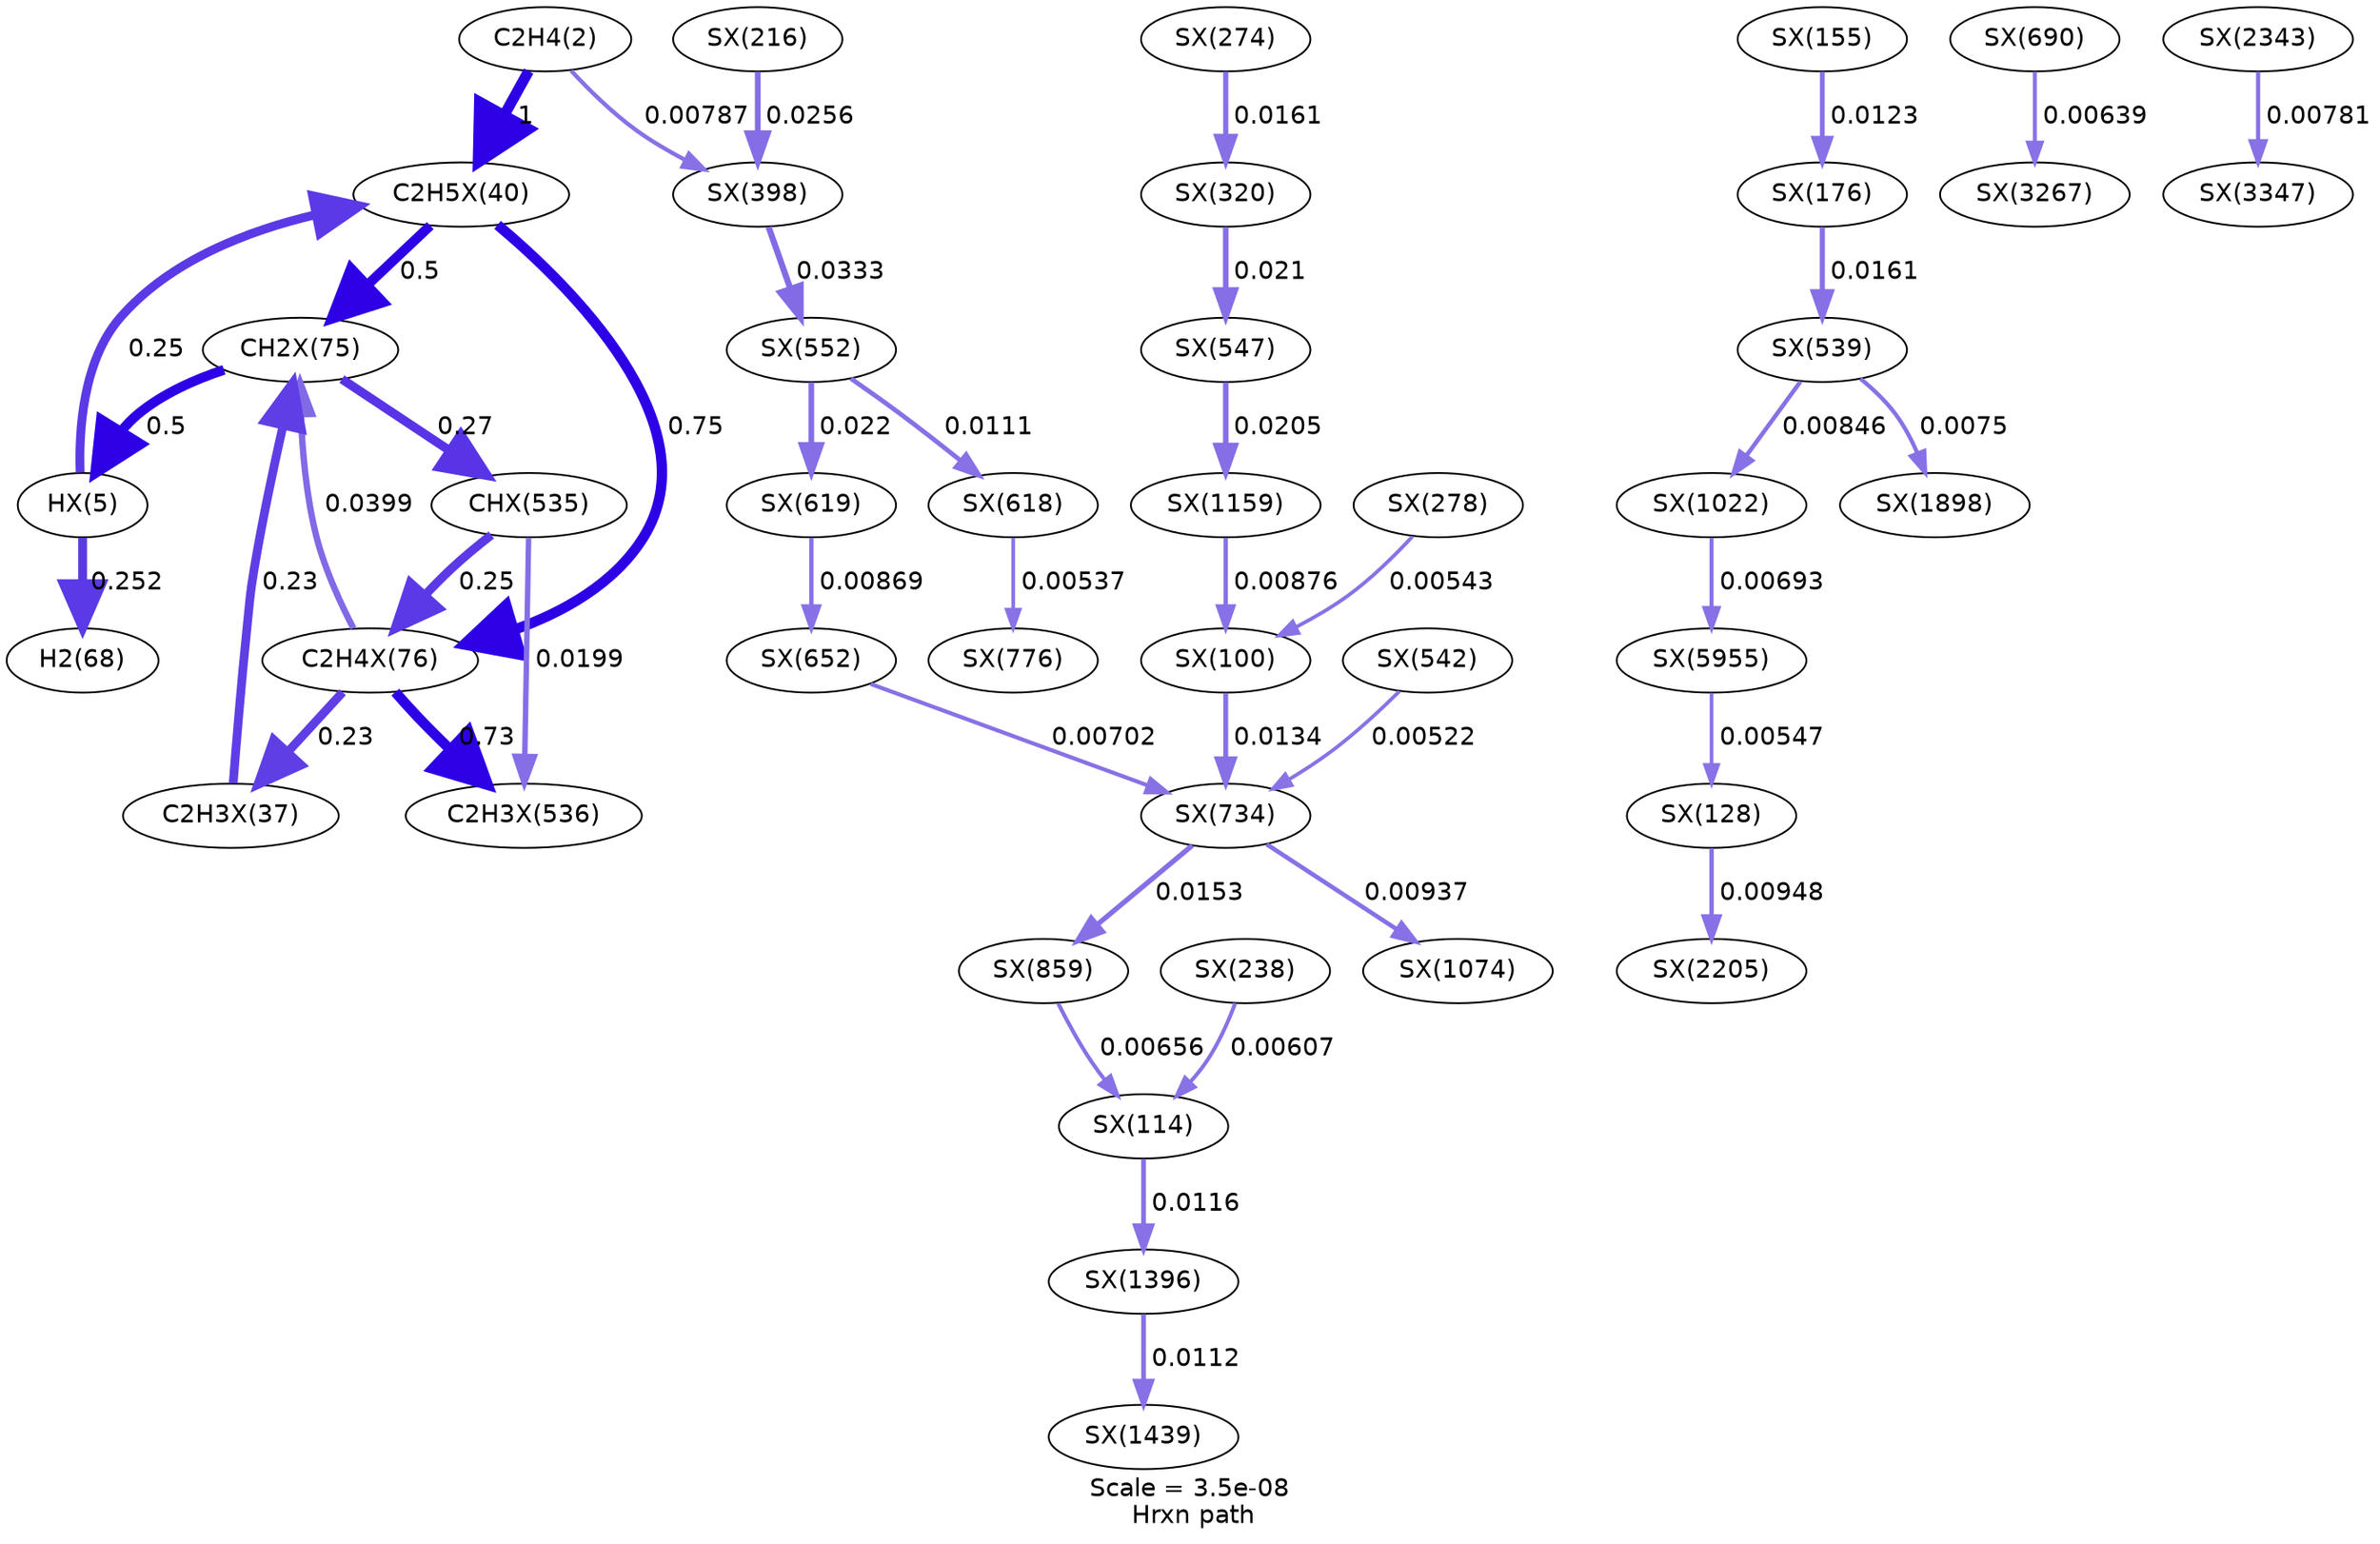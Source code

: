 digraph reaction_paths {
center=1;
s5 -> s15[fontname="Helvetica", style="setlinewidth(6)", arrowsize=3, color="0.7, 1.5, 0.9"
, label=" 1"];
s5 -> s76[fontname="Helvetica", style="setlinewidth(2.34)", arrowsize=1.17, color="0.7, 0.508, 0.9"
, label=" 0.00787"];
s12 -> s15[fontname="Helvetica", style="setlinewidth(4.95)", arrowsize=2.48, color="0.7, 0.75, 0.9"
, label=" 0.25"];
s12 -> s8[fontname="Helvetica", style="setlinewidth(4.96)", arrowsize=2.48, color="0.7, 0.752, 0.9"
, label=" 0.252"];
s19 -> s12[fontname="Helvetica", style="setlinewidth(5.48)", arrowsize=2.74, color="0.7, 1, 0.9"
, label=" 0.5"];
s20 -> s13[fontname="Helvetica", style="setlinewidth(4.89)", arrowsize=2.45, color="0.7, 0.73, 0.9"
, label=" 0.23"];
s13 -> s19[fontname="Helvetica", style="setlinewidth(4.89)", arrowsize=2.45, color="0.7, 0.73, 0.9"
, label=" 0.23"];
s15 -> s20[fontname="Helvetica", style="setlinewidth(5.78)", arrowsize=2.89, color="0.7, 1.25, 0.9"
, label=" 0.75"];
s15 -> s19[fontname="Helvetica", style="setlinewidth(5.48)", arrowsize=2.74, color="0.7, 1, 0.9"
, label=" 0.5"];
s46 -> s49[fontname="Helvetica", style="setlinewidth(2.68)", arrowsize=1.34, color="0.7, 0.512, 0.9"
, label=" 0.0123"];
s65 -> s71[fontname="Helvetica", style="setlinewidth(2.88)", arrowsize=1.44, color="0.7, 0.516, 0.9"
, label=" 0.0161"];
s57 -> s76[fontname="Helvetica", style="setlinewidth(3.23)", arrowsize=1.62, color="0.7, 0.526, 0.9"
, label=" 0.0256"];
s20 -> s83[fontname="Helvetica", style="setlinewidth(5.76)", arrowsize=2.88, color="0.7, 1.23, 0.9"
, label=" 0.73"];
s20 -> s19[fontname="Helvetica", style="setlinewidth(3.57)", arrowsize=1.78, color="0.7, 0.54, 0.9"
, label=" 0.0399"];
s82 -> s20[fontname="Helvetica", style="setlinewidth(4.95)", arrowsize=2.48, color="0.7, 0.75, 0.9"
, label=" 0.25"];
s82 -> s83[fontname="Helvetica", style="setlinewidth(3.04)", arrowsize=1.52, color="0.7, 0.52, 0.9"
, label=" 0.0199"];
s76 -> s93[fontname="Helvetica", style="setlinewidth(3.43)", arrowsize=1.72, color="0.7, 0.533, 0.9"
, label=" 0.0333"];
s93 -> s98[fontname="Helvetica", style="setlinewidth(3.12)", arrowsize=1.56, color="0.7, 0.522, 0.9"
, label=" 0.022"];
s93 -> s97[fontname="Helvetica", style="setlinewidth(2.6)", arrowsize=1.3, color="0.7, 0.511, 0.9"
, label=" 0.0111"];
s98 -> s100[fontname="Helvetica", style="setlinewidth(2.42)", arrowsize=1.21, color="0.7, 0.509, 0.9"
, label=" 0.00869"];
s100 -> s105[fontname="Helvetica", style="setlinewidth(2.26)", arrowsize=1.13, color="0.7, 0.507, 0.9"
, label=" 0.00702"];
s97 -> s110[fontname="Helvetica", style="setlinewidth(2.05)", arrowsize=1.03, color="0.7, 0.505, 0.9"
, label=" 0.00537"];
s87 -> s105[fontname="Helvetica", style="setlinewidth(2.03)", arrowsize=1.02, color="0.7, 0.505, 0.9"
, label=" 0.00522"];
s32 -> s105[fontname="Helvetica", style="setlinewidth(2.74)", arrowsize=1.37, color="0.7, 0.513, 0.9"
, label=" 0.0134"];
s105 -> s114[fontname="Helvetica", style="setlinewidth(2.84)", arrowsize=1.42, color="0.7, 0.515, 0.9"
, label=" 0.0153"];
s105 -> s120[fontname="Helvetica", style="setlinewidth(2.47)", arrowsize=1.24, color="0.7, 0.509, 0.9"
, label=" 0.00937"];
s66 -> s32[fontname="Helvetica", style="setlinewidth(2.06)", arrowsize=1.03, color="0.7, 0.505, 0.9"
, label=" 0.00543"];
s124 -> s32[fontname="Helvetica", style="setlinewidth(2.42)", arrowsize=1.21, color="0.7, 0.509, 0.9"
, label=" 0.00876"];
s114 -> s37[fontname="Helvetica", style="setlinewidth(2.21)", arrowsize=1.1, color="0.7, 0.507, 0.9"
, label=" 0.00656"];
s61 -> s37[fontname="Helvetica", style="setlinewidth(2.15)", arrowsize=1.07, color="0.7, 0.506, 0.9"
, label=" 0.00607"];
s37 -> s128[fontname="Helvetica", style="setlinewidth(2.64)", arrowsize=1.32, color="0.7, 0.512, 0.9"
, label=" 0.0116"];
s128 -> s130[fontname="Helvetica", style="setlinewidth(2.61)", arrowsize=1.31, color="0.7, 0.511, 0.9"
, label=" 0.0112"];
s90 -> s124[fontname="Helvetica", style="setlinewidth(3.06)", arrowsize=1.53, color="0.7, 0.52, 0.9"
, label=" 0.0205"];
s71 -> s90[fontname="Helvetica", style="setlinewidth(3.08)", arrowsize=1.54, color="0.7, 0.521, 0.9"
, label=" 0.021"];
s104 -> s162[fontname="Helvetica", style="setlinewidth(2.19)", arrowsize=1.09, color="0.7, 0.506, 0.9"
, label=" 0.00639"];
s154 -> s163[fontname="Helvetica", style="setlinewidth(2.34)", arrowsize=1.17, color="0.7, 0.508, 0.9"
, label=" 0.00781"];
s85 -> s117[fontname="Helvetica", style="setlinewidth(2.4)", arrowsize=1.2, color="0.7, 0.508, 0.9"
, label=" 0.00846"];
s117 -> s172[fontname="Helvetica", style="setlinewidth(2.25)", arrowsize=1.12, color="0.7, 0.507, 0.9"
, label=" 0.00693"];
s85 -> s142[fontname="Helvetica", style="setlinewidth(2.31)", arrowsize=1.15, color="0.7, 0.508, 0.9"
, label=" 0.0075"];
s49 -> s85[fontname="Helvetica", style="setlinewidth(2.88)", arrowsize=1.44, color="0.7, 0.516, 0.9"
, label=" 0.0161"];
s172 -> s41[fontname="Helvetica", style="setlinewidth(2.07)", arrowsize=1.03, color="0.7, 0.505, 0.9"
, label=" 0.00547"];
s41 -> s151[fontname="Helvetica", style="setlinewidth(2.48)", arrowsize=1.24, color="0.7, 0.509, 0.9"
, label=" 0.00948"];
s19 -> s82[fontname="Helvetica", style="setlinewidth(5.01)", arrowsize=2.51, color="0.7, 0.77, 0.9"
, label=" 0.27"];
s5 [ fontname="Helvetica", label="C2H4(2)"];
s8 [ fontname="Helvetica", label="H2(68)"];
s12 [ fontname="Helvetica", label="HX(5)"];
s13 [ fontname="Helvetica", label="C2H3X(37)"];
s15 [ fontname="Helvetica", label="C2H5X(40)"];
s19 [ fontname="Helvetica", label="CH2X(75)"];
s20 [ fontname="Helvetica", label="C2H4X(76)"];
s32 [ fontname="Helvetica", label="SX(100)"];
s37 [ fontname="Helvetica", label="SX(114)"];
s41 [ fontname="Helvetica", label="SX(128)"];
s46 [ fontname="Helvetica", label="SX(155)"];
s49 [ fontname="Helvetica", label="SX(176)"];
s57 [ fontname="Helvetica", label="SX(216)"];
s61 [ fontname="Helvetica", label="SX(238)"];
s65 [ fontname="Helvetica", label="SX(274)"];
s66 [ fontname="Helvetica", label="SX(278)"];
s71 [ fontname="Helvetica", label="SX(320)"];
s76 [ fontname="Helvetica", label="SX(398)"];
s82 [ fontname="Helvetica", label="CHX(535)"];
s83 [ fontname="Helvetica", label="C2H3X(536)"];
s85 [ fontname="Helvetica", label="SX(539)"];
s87 [ fontname="Helvetica", label="SX(542)"];
s90 [ fontname="Helvetica", label="SX(547)"];
s93 [ fontname="Helvetica", label="SX(552)"];
s97 [ fontname="Helvetica", label="SX(618)"];
s98 [ fontname="Helvetica", label="SX(619)"];
s100 [ fontname="Helvetica", label="SX(652)"];
s104 [ fontname="Helvetica", label="SX(690)"];
s105 [ fontname="Helvetica", label="SX(734)"];
s110 [ fontname="Helvetica", label="SX(776)"];
s114 [ fontname="Helvetica", label="SX(859)"];
s117 [ fontname="Helvetica", label="SX(1022)"];
s120 [ fontname="Helvetica", label="SX(1074)"];
s124 [ fontname="Helvetica", label="SX(1159)"];
s128 [ fontname="Helvetica", label="SX(1396)"];
s130 [ fontname="Helvetica", label="SX(1439)"];
s142 [ fontname="Helvetica", label="SX(1898)"];
s151 [ fontname="Helvetica", label="SX(2205)"];
s154 [ fontname="Helvetica", label="SX(2343)"];
s162 [ fontname="Helvetica", label="SX(3267)"];
s163 [ fontname="Helvetica", label="SX(3347)"];
s172 [ fontname="Helvetica", label="SX(5955)"];
 label = "Scale = 3.5e-08\l Hrxn path";
 fontname = "Helvetica";
}
